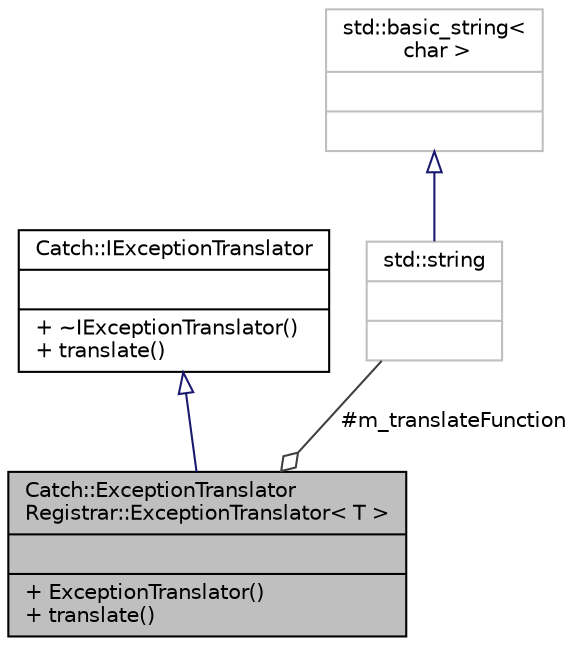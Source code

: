 digraph "Catch::ExceptionTranslatorRegistrar::ExceptionTranslator&lt; T &gt;"
{
  edge [fontname="Helvetica",fontsize="10",labelfontname="Helvetica",labelfontsize="10"];
  node [fontname="Helvetica",fontsize="10",shape=record];
  Node1 [label="{Catch::ExceptionTranslator\lRegistrar::ExceptionTranslator\< T \>\n||+ ExceptionTranslator()\l+ translate()\l}",height=0.2,width=0.4,color="black", fillcolor="grey75", style="filled", fontcolor="black"];
  Node2 -> Node1 [dir="back",color="midnightblue",fontsize="10",style="solid",arrowtail="onormal"];
  Node2 [label="{Catch::IExceptionTranslator\n||+ ~IExceptionTranslator()\l+ translate()\l}",height=0.2,width=0.4,color="black", fillcolor="white", style="filled",URL="$structCatch_1_1IExceptionTranslator.html"];
  Node3 -> Node1 [color="grey25",fontsize="10",style="solid",label=" #m_translateFunction" ,arrowhead="odiamond"];
  Node3 [label="{std::string\n||}",height=0.2,width=0.4,color="grey75", fillcolor="white", style="filled",tooltip="STL class. "];
  Node4 -> Node3 [dir="back",color="midnightblue",fontsize="10",style="solid",arrowtail="onormal"];
  Node4 [label="{std::basic_string\<\l char \>\n||}",height=0.2,width=0.4,color="grey75", fillcolor="white", style="filled",tooltip="STL class. "];
}
